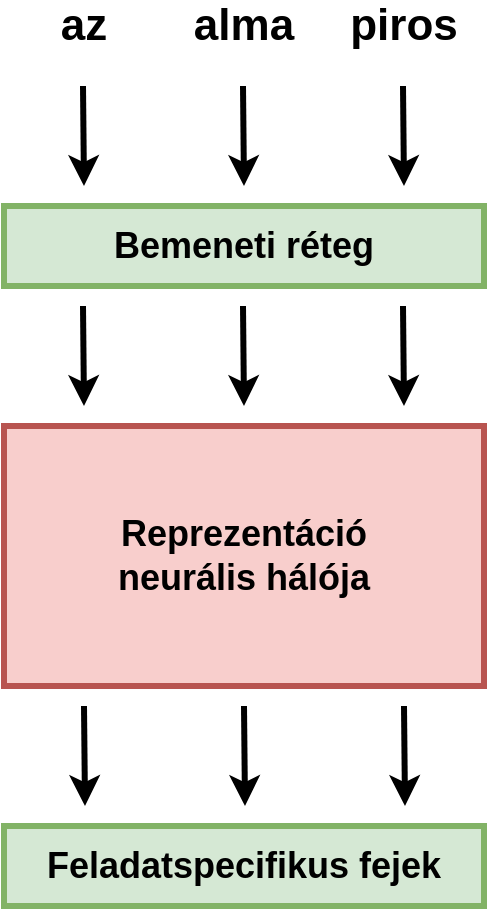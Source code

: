 <mxfile version="13.0.7" type="device"><diagram id="Ib4J9Q7JMSQi_evJbXkw" name="Page-1"><mxGraphModel dx="1361" dy="810" grid="1" gridSize="10" guides="1" tooltips="1" connect="1" arrows="1" fold="1" page="1" pageScale="1" pageWidth="850" pageHeight="1100" math="0" shadow="0"><root><mxCell id="0"/><mxCell id="1" parent="0"/><mxCell id="CYiEi46bC-56XxU4LWGt-15" value="&lt;b&gt;Bemeneti réteg&lt;br&gt;&lt;/b&gt;" style="rounded=0;whiteSpace=wrap;html=1;shadow=0;glass=0;comic=0;strokeWidth=3;fillColor=#d5e8d4;fontSize=18;strokeColor=#82b366;" vertex="1" parent="1"><mxGeometry x="280" y="320" width="240" height="40" as="geometry"/></mxCell><mxCell id="CYiEi46bC-56XxU4LWGt-20" value="az" style="text;html=1;strokeColor=none;fillColor=none;align=center;verticalAlign=middle;whiteSpace=wrap;rounded=0;shadow=0;glass=0;comic=0;fontSize=22;fontStyle=1" vertex="1" parent="1"><mxGeometry x="300" y="220" width="40" height="20" as="geometry"/></mxCell><mxCell id="CYiEi46bC-56XxU4LWGt-21" value="alma" style="text;html=1;strokeColor=none;fillColor=none;align=center;verticalAlign=middle;whiteSpace=wrap;rounded=0;shadow=0;glass=0;comic=0;fontSize=22;fontStyle=1" vertex="1" parent="1"><mxGeometry x="380" y="220" width="40" height="20" as="geometry"/></mxCell><mxCell id="CYiEi46bC-56XxU4LWGt-23" value="piros" style="text;html=1;strokeColor=none;fillColor=none;align=center;verticalAlign=middle;whiteSpace=wrap;rounded=0;shadow=0;glass=0;comic=0;fontSize=22;fontStyle=1" vertex="1" parent="1"><mxGeometry x="460" y="220" width="40" height="20" as="geometry"/></mxCell><mxCell id="CYiEi46bC-56XxU4LWGt-25" value="" style="endArrow=classic;html=1;strokeWidth=3;fontSize=18;" edge="1" parent="1"><mxGeometry width="50" height="50" relative="1" as="geometry"><mxPoint x="399.5" y="370" as="sourcePoint"/><mxPoint x="400" y="420" as="targetPoint"/></mxGeometry></mxCell><mxCell id="CYiEi46bC-56XxU4LWGt-27" value="&lt;b&gt;Reprezentáció&lt;br&gt; neurális hálója&lt;br&gt;&lt;/b&gt;" style="rounded=0;whiteSpace=wrap;html=1;shadow=0;glass=0;comic=0;strokeWidth=3;fillColor=#f8cecc;fontSize=18;strokeColor=#b85450;" vertex="1" parent="1"><mxGeometry x="280" y="430" width="240" height="130" as="geometry"/></mxCell><mxCell id="CYiEi46bC-56XxU4LWGt-29" value="" style="endArrow=classic;html=1;strokeWidth=3;fontSize=18;" edge="1" parent="1"><mxGeometry width="50" height="50" relative="1" as="geometry"><mxPoint x="479.5" y="370" as="sourcePoint"/><mxPoint x="480" y="420" as="targetPoint"/></mxGeometry></mxCell><mxCell id="CYiEi46bC-56XxU4LWGt-30" value="" style="endArrow=classic;html=1;strokeWidth=3;fontSize=18;" edge="1" parent="1"><mxGeometry width="50" height="50" relative="1" as="geometry"><mxPoint x="319.5" y="370" as="sourcePoint"/><mxPoint x="320" y="420" as="targetPoint"/></mxGeometry></mxCell><mxCell id="CYiEi46bC-56XxU4LWGt-31" value="" style="endArrow=classic;html=1;strokeWidth=3;fontSize=18;" edge="1" parent="1"><mxGeometry width="50" height="50" relative="1" as="geometry"><mxPoint x="319.5" y="260" as="sourcePoint"/><mxPoint x="320" y="310" as="targetPoint"/></mxGeometry></mxCell><mxCell id="CYiEi46bC-56XxU4LWGt-33" value="" style="endArrow=classic;html=1;strokeWidth=3;fontSize=18;" edge="1" parent="1"><mxGeometry width="50" height="50" relative="1" as="geometry"><mxPoint x="399.5" y="260" as="sourcePoint"/><mxPoint x="400" y="310" as="targetPoint"/></mxGeometry></mxCell><mxCell id="CYiEi46bC-56XxU4LWGt-34" value="" style="endArrow=classic;html=1;strokeWidth=3;fontSize=18;" edge="1" parent="1"><mxGeometry width="50" height="50" relative="1" as="geometry"><mxPoint x="479.5" y="260" as="sourcePoint"/><mxPoint x="480" y="310" as="targetPoint"/></mxGeometry></mxCell><mxCell id="CYiEi46bC-56XxU4LWGt-35" value="&lt;b&gt;Feladatspecifikus fejek&lt;br&gt;&lt;/b&gt;" style="rounded=0;whiteSpace=wrap;html=1;shadow=0;glass=0;comic=0;strokeWidth=3;fillColor=#d5e8d4;fontSize=18;strokeColor=#82b366;" vertex="1" parent="1"><mxGeometry x="280" y="630" width="240" height="40" as="geometry"/></mxCell><mxCell id="CYiEi46bC-56XxU4LWGt-36" value="" style="endArrow=classic;html=1;strokeWidth=3;fontSize=18;" edge="1" parent="1"><mxGeometry width="50" height="50" relative="1" as="geometry"><mxPoint x="320" y="570" as="sourcePoint"/><mxPoint x="320.5" y="620" as="targetPoint"/></mxGeometry></mxCell><mxCell id="CYiEi46bC-56XxU4LWGt-37" value="" style="endArrow=classic;html=1;strokeWidth=3;fontSize=18;" edge="1" parent="1"><mxGeometry width="50" height="50" relative="1" as="geometry"><mxPoint x="400" y="570" as="sourcePoint"/><mxPoint x="400.5" y="620" as="targetPoint"/></mxGeometry></mxCell><mxCell id="CYiEi46bC-56XxU4LWGt-38" value="" style="endArrow=classic;html=1;strokeWidth=3;fontSize=18;" edge="1" parent="1"><mxGeometry width="50" height="50" relative="1" as="geometry"><mxPoint x="480" y="570" as="sourcePoint"/><mxPoint x="480.5" y="620" as="targetPoint"/></mxGeometry></mxCell></root></mxGraphModel></diagram></mxfile>